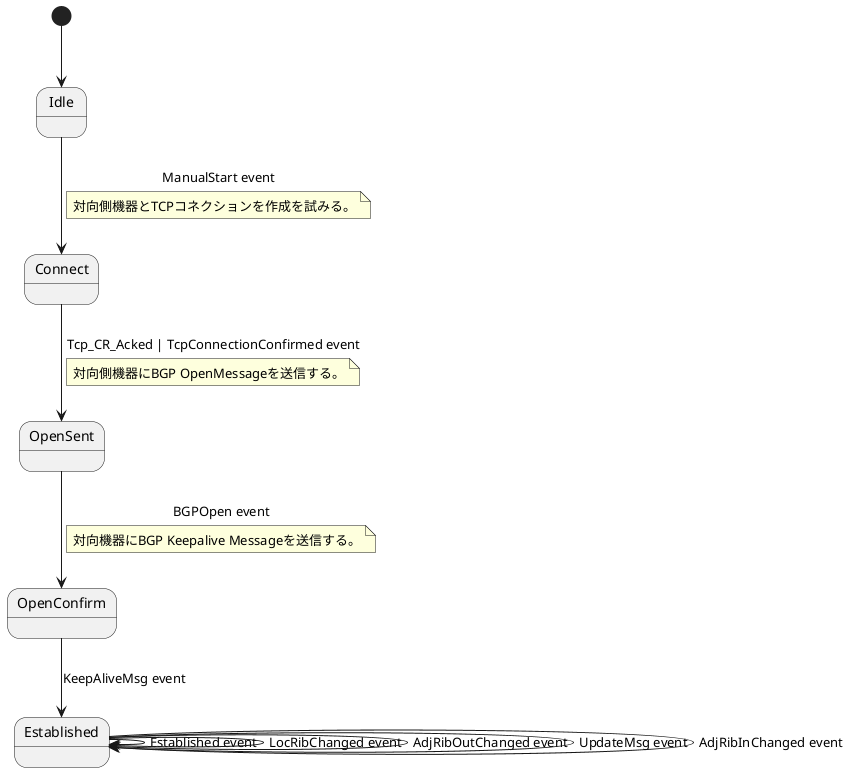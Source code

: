 @startuml

state Idle
state Connect
state OpenConfirm
state OpenSent
state Established

[*] --> Idle
Idle --> Connect : ManualStart event
note on link
   対向側機器とTCPコネクションを作成を試みる。
end note
Connect --> OpenSent : Tcp_CR_Acked | TcpConnectionConfirmed event
note on link
   対向側機器にBGP OpenMessageを送信する。
end note
OpenSent --> OpenConfirm : BGPOpen event
note on link
    対向機器にBGP Keepalive Messageを送信する。
end note
OpenConfirm --> Established : KeepAliveMsg event
Established --> Established : Established event
Established --> Established : LocRibChanged event
Established --> Established : AdjRibOutChanged event
Established --> Established : UpdateMsg event
Established --> Established : AdjRibInChanged event
@enduml

